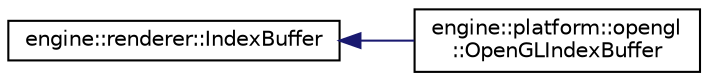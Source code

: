 digraph "Graphical Class Hierarchy"
{
 // LATEX_PDF_SIZE
  edge [fontname="Helvetica",fontsize="10",labelfontname="Helvetica",labelfontsize="10"];
  node [fontname="Helvetica",fontsize="10",shape=record];
  rankdir="LR";
  Node0 [label="engine::renderer::IndexBuffer",height=0.2,width=0.4,color="black", fillcolor="white", style="filled",URL="$classengine_1_1renderer_1_1IndexBuffer.html",tooltip="The base IndexBuffer class to be used for creating index buffers."];
  Node0 -> Node1 [dir="back",color="midnightblue",fontsize="10",style="solid",fontname="Helvetica"];
  Node1 [label="engine::platform::opengl\l::OpenGLIndexBuffer",height=0.2,width=0.4,color="black", fillcolor="white", style="filled",URL="$classengine_1_1platform_1_1opengl_1_1OpenGLIndexBuffer.html",tooltip=" "];
}

